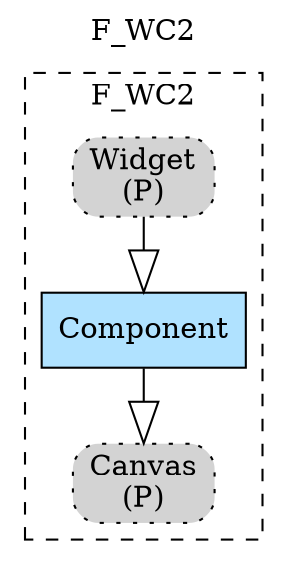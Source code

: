digraph {graph[label=F_WC2,labelloc=tl,labelfontsize=12];
subgraph cluster_F_WC2{style=dashed;label=F_WC2;
"PWidget"[shape=box,fillcolor=lightgray,style ="rounded,filled,dotted",label=<Widget<br/>(P)>];
"Component"[shape=record,fillcolor=lightskyblue1,style = filled,label="Component"];
"PCanvas"[shape=box,fillcolor=lightgray,style ="rounded,filled,dotted",label=<Canvas<br/>(P)>];

"PWidget"->"Component"[arrowhead=onormal,arrowsize=2.0];
"Component"->"PCanvas"[arrowhead=onormal,arrowsize=2.0];

}


}